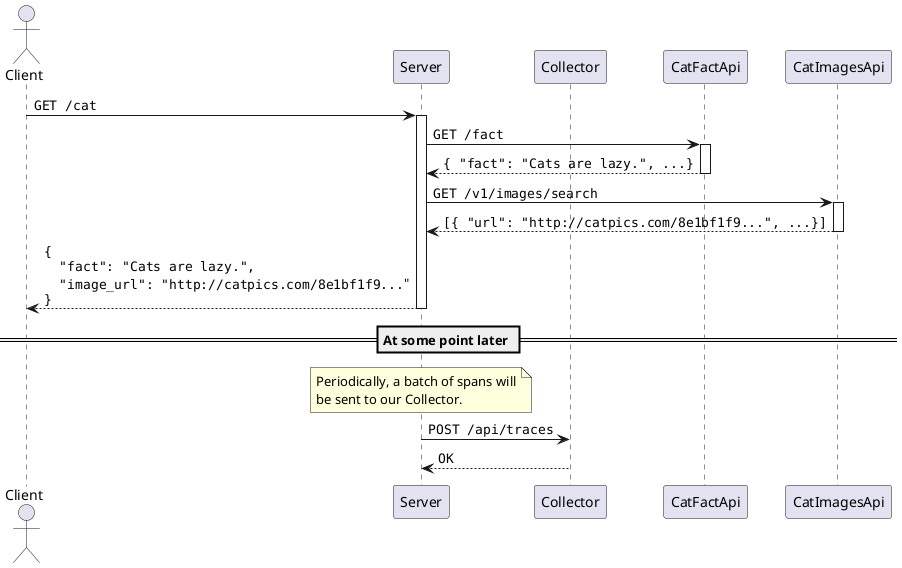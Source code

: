 @startuml
actor Client
participant Server
participant Collector
participant CatFactApi
participant CatImagesApi

Client -> Server++: ""GET /cat""
    Server -> CatFactApi++: ""GET /fact""
    return ""{ "fact": "Cats are lazy.", ...}""
    Server -> CatImagesApi++: ""GET /v1/images/search""
    return ""[{ "url": "http://catpics.com/8e1bf1f9...", ...}]""
return ""{""\n""  "fact": "Cats are lazy.",""\n""  "image_url": "http://catpics.com/8e1bf1f9..."""\n""}""
== At some point later ==
note over Server
    Periodically, a batch of spans will
    be sent to our Collector.
end note 
Server -> Collector: ""POST /api/traces""
return ""OK""

@enduml